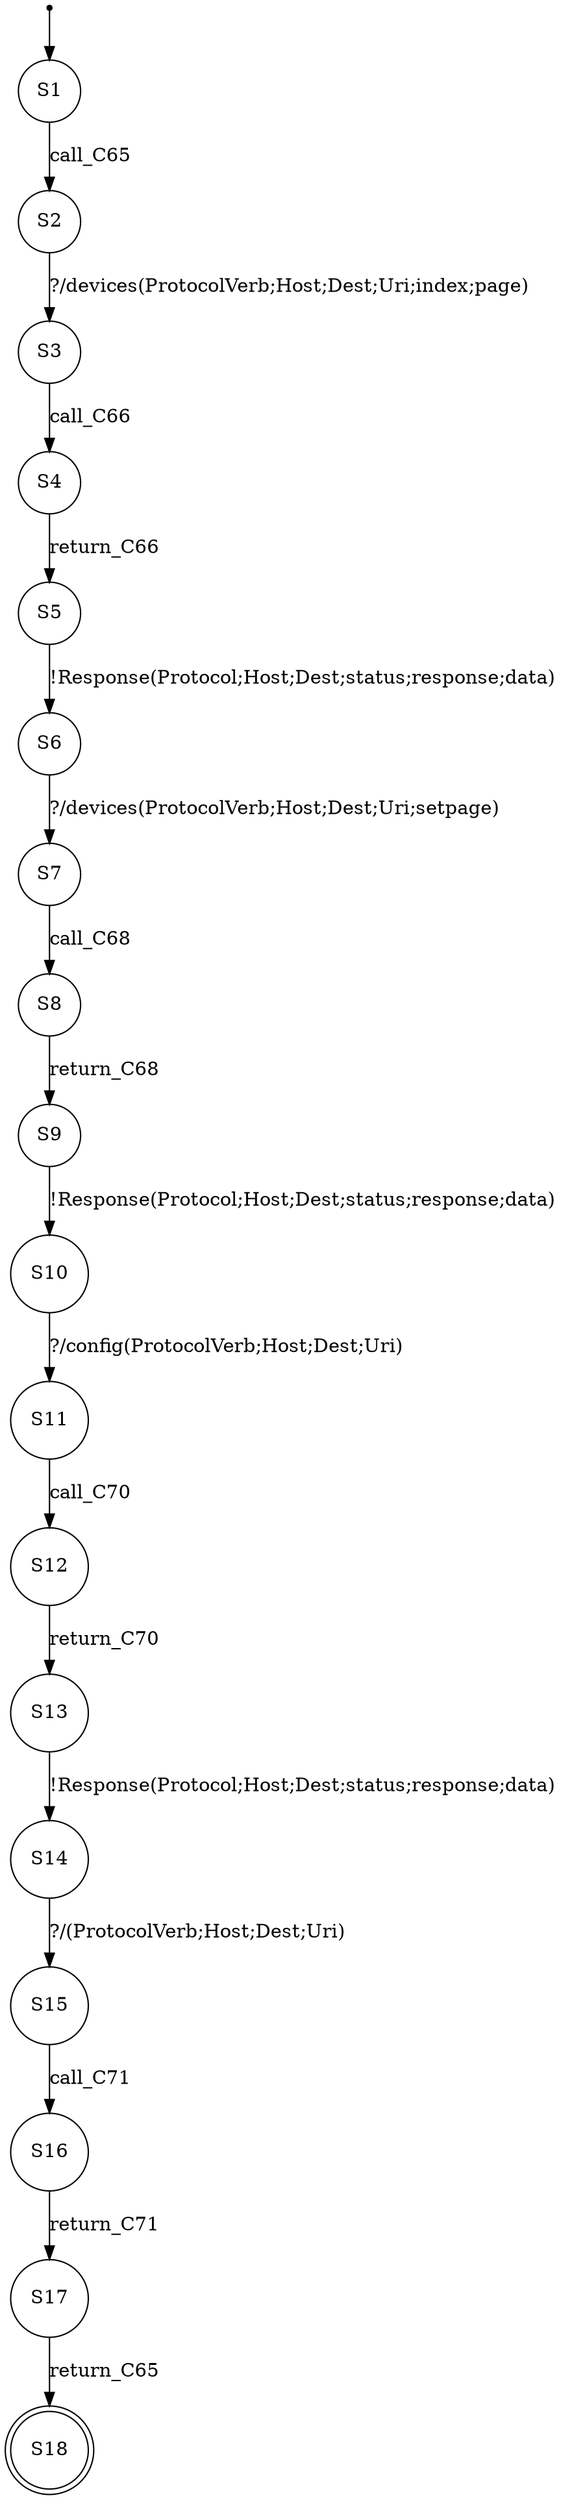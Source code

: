 digraph LTS {
S00[shape=point]
S1[label=S1,shape=circle];
S2[label=S2,shape=circle];
S3[label=S3,shape=circle];
S4[label=S4,shape=circle];
S5[label=S5,shape=circle];
S6[label=S6,shape=circle];
S7[label=S7,shape=circle];
S8[label=S8,shape=circle];
S9[label=S9,shape=circle];
S10[label=S10,shape=circle];
S11[label=S11,shape=circle];
S12[label=S12,shape=circle];
S13[label=S13,shape=circle];
S14[label=S14,shape=circle];
S15[label=S15,shape=circle];
S16[label=S16,shape=circle];
S17[label=S17,shape=circle];
S18[label=S18,shape=doublecircle];
S00 -> S1
S1 -> S2[label ="call_C65"];
S2 -> S3[label ="?/devices(ProtocolVerb;Host;Dest;Uri;index;page)"];
S3 -> S4[label ="call_C66"];
S4 -> S5[label ="return_C66"];
S5 -> S6[label ="!Response(Protocol;Host;Dest;status;response;data)"];
S6 -> S7[label ="?/devices(ProtocolVerb;Host;Dest;Uri;setpage)"];
S7 -> S8[label ="call_C68"];
S8 -> S9[label ="return_C68"];
S9 -> S10[label ="!Response(Protocol;Host;Dest;status;response;data)"];
S10 -> S11[label ="?/config(ProtocolVerb;Host;Dest;Uri)"];
S11 -> S12[label ="call_C70"];
S12 -> S13[label ="return_C70"];
S13 -> S14[label ="!Response(Protocol;Host;Dest;status;response;data)"];
S14 -> S15[label ="?/(ProtocolVerb;Host;Dest;Uri)"];
S15 -> S16[label ="call_C71"];
S16 -> S17[label ="return_C71"];
S17 -> S18[label ="return_C65"];
}

